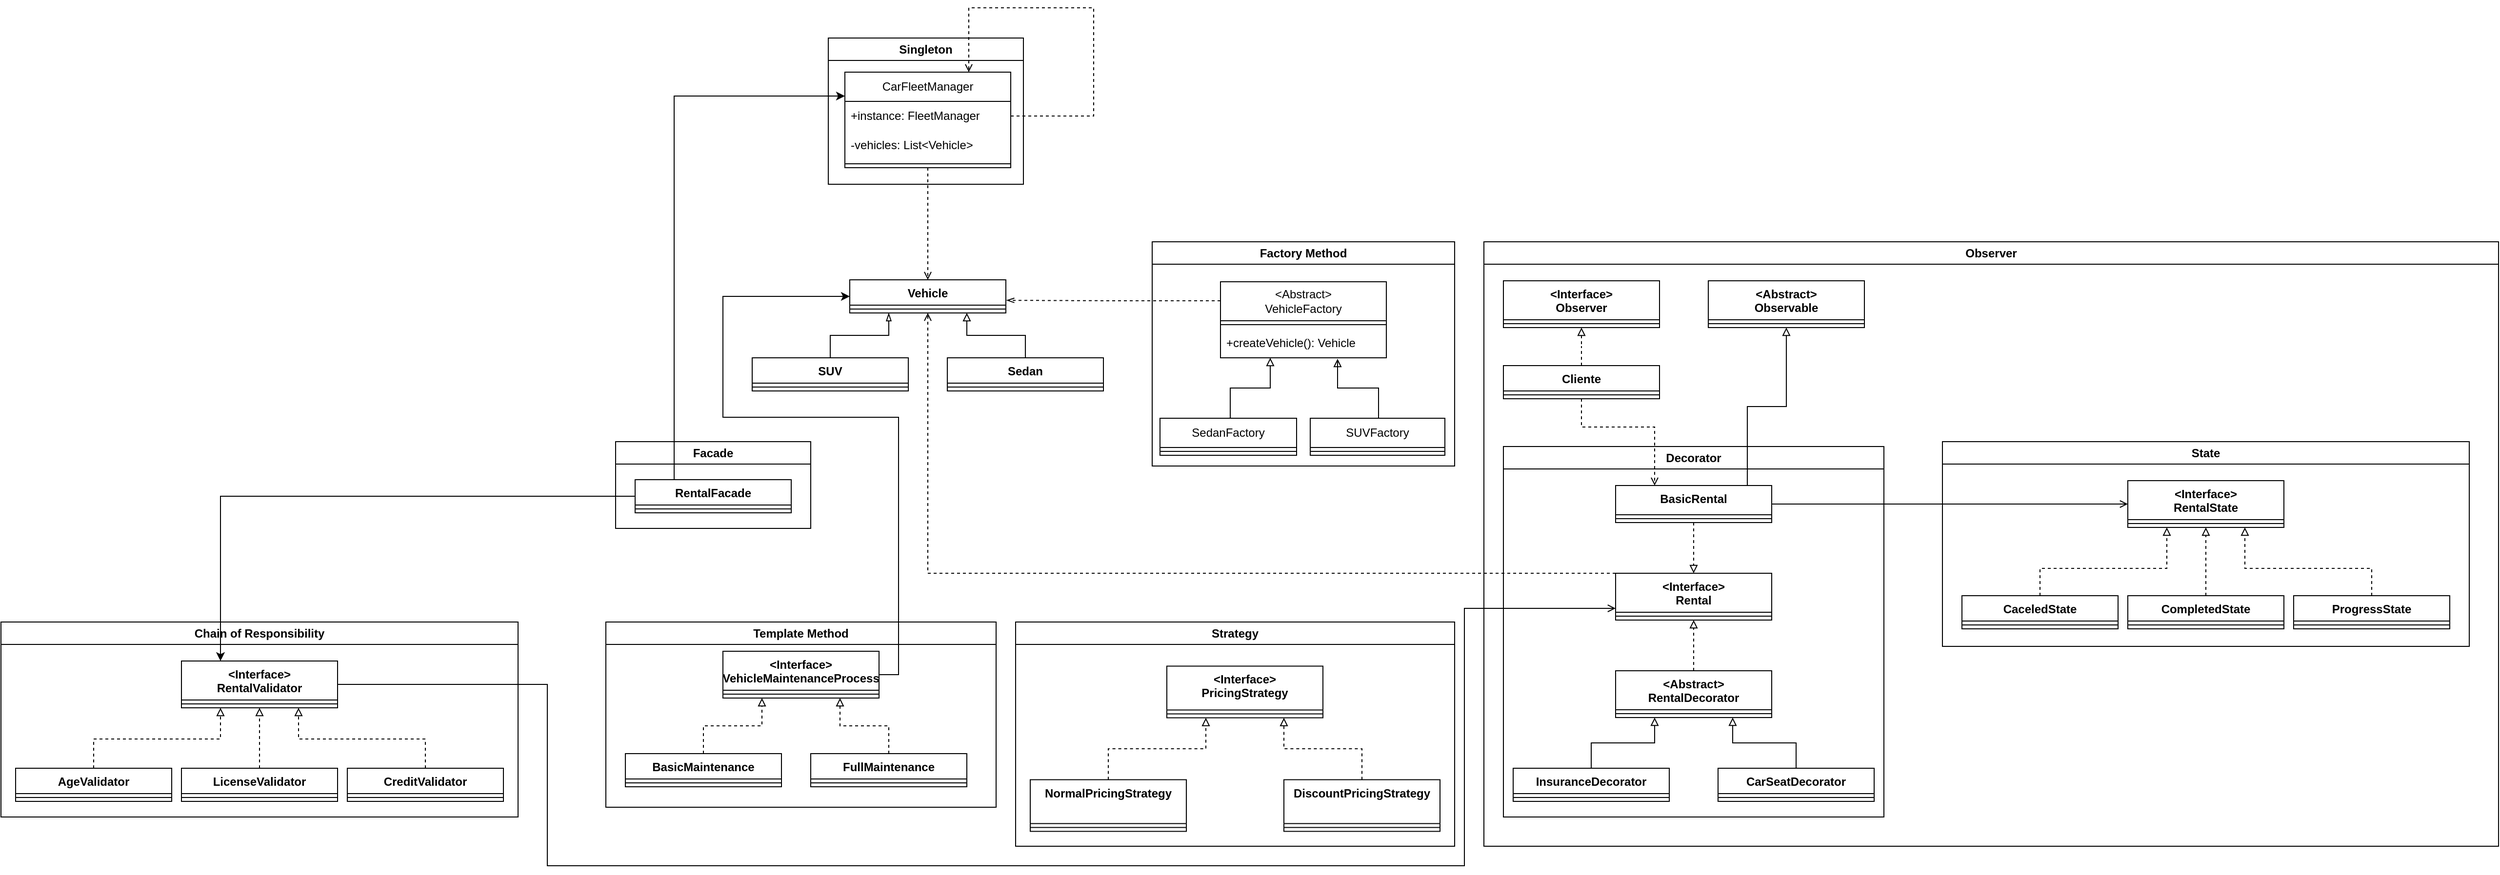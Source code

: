 <mxfile version="26.1.0">
  <diagram name="Página-1" id="9CJupPsGEtEtUyLJNLeB">
    <mxGraphModel dx="3947" dy="1283" grid="1" gridSize="10" guides="1" tooltips="1" connect="1" arrows="1" fold="1" page="0" pageScale="1" pageWidth="827" pageHeight="1169" math="0" shadow="0">
      <root>
        <mxCell id="0" />
        <mxCell id="1" parent="0" />
        <UserObject label="Factory Method" tags="FactoryMethod" id="SqPcHBU0zW-a-f7lvgV6-10">
          <mxCell style="swimlane;whiteSpace=wrap;html=1;" parent="1" vertex="1">
            <mxGeometry x="110" y="720" width="310" height="230" as="geometry" />
          </mxCell>
        </UserObject>
        <mxCell id="SqPcHBU0zW-a-f7lvgV6-34" style="edgeStyle=orthogonalEdgeStyle;rounded=0;orthogonalLoop=1;jettySize=auto;html=1;endArrow=block;endFill=0;" parent="SqPcHBU0zW-a-f7lvgV6-10" source="SqPcHBU0zW-a-f7lvgV6-7" edge="1">
          <mxGeometry relative="1" as="geometry">
            <mxPoint x="190" y="120" as="targetPoint" />
            <Array as="points">
              <mxPoint x="232" y="150" />
              <mxPoint x="190" y="150" />
              <mxPoint x="190" y="121" />
            </Array>
          </mxGeometry>
        </mxCell>
        <UserObject label="SUVFactory" tags="FactoryMethod" id="SqPcHBU0zW-a-f7lvgV6-7">
          <mxCell style="swimlane;fontStyle=0;childLayout=stackLayout;horizontal=1;startSize=30;horizontalStack=0;resizeParent=1;resizeParentMax=0;resizeLast=0;collapsible=1;marginBottom=0;whiteSpace=wrap;html=1;" parent="SqPcHBU0zW-a-f7lvgV6-10" vertex="1">
            <mxGeometry x="162" y="181" width="138" height="38" as="geometry" />
          </mxCell>
        </UserObject>
        <mxCell id="SqPcHBU0zW-a-f7lvgV6-33" value="" style="line;strokeWidth=1;fillColor=none;align=left;verticalAlign=middle;spacingTop=-1;spacingLeft=3;spacingRight=3;rotatable=0;labelPosition=right;points=[];portConstraint=eastwest;strokeColor=inherit;" parent="SqPcHBU0zW-a-f7lvgV6-7" vertex="1">
          <mxGeometry y="30" width="138" height="8" as="geometry" />
        </mxCell>
        <UserObject label="SedanFactory" tags="FactoryMethod" id="SqPcHBU0zW-a-f7lvgV6-6">
          <mxCell style="swimlane;fontStyle=0;childLayout=stackLayout;horizontal=1;startSize=30;horizontalStack=0;resizeParent=1;resizeParentMax=0;resizeLast=0;collapsible=1;marginBottom=0;whiteSpace=wrap;html=1;" parent="SqPcHBU0zW-a-f7lvgV6-10" vertex="1">
            <mxGeometry x="8" y="181" width="140" height="38" as="geometry" />
          </mxCell>
        </UserObject>
        <mxCell id="SqPcHBU0zW-a-f7lvgV6-32" value="" style="line;strokeWidth=1;fillColor=none;align=left;verticalAlign=middle;spacingTop=-1;spacingLeft=3;spacingRight=3;rotatable=0;labelPosition=right;points=[];portConstraint=eastwest;strokeColor=inherit;" parent="SqPcHBU0zW-a-f7lvgV6-6" vertex="1">
          <mxGeometry y="30" width="140" height="8" as="geometry" />
        </mxCell>
        <UserObject label="&amp;lt;Abstract&amp;gt;&lt;div&gt;VehicleFactory&lt;/div&gt;" tags="FactoryMethod" id="SqPcHBU0zW-a-f7lvgV6-5">
          <mxCell style="swimlane;fontStyle=0;childLayout=stackLayout;horizontal=1;startSize=40;horizontalStack=0;resizeParent=1;resizeParentMax=0;resizeLast=0;collapsible=1;marginBottom=0;whiteSpace=wrap;html=1;" parent="SqPcHBU0zW-a-f7lvgV6-10" vertex="1">
            <mxGeometry x="70" y="41" width="170" height="78" as="geometry" />
          </mxCell>
        </UserObject>
        <mxCell id="SqPcHBU0zW-a-f7lvgV6-30" value="" style="line;strokeWidth=1;fillColor=none;align=left;verticalAlign=middle;spacingTop=-1;spacingLeft=3;spacingRight=3;rotatable=0;labelPosition=right;points=[];portConstraint=eastwest;strokeColor=inherit;" parent="SqPcHBU0zW-a-f7lvgV6-5" vertex="1">
          <mxGeometry y="40" width="170" height="8" as="geometry" />
        </mxCell>
        <mxCell id="SqPcHBU0zW-a-f7lvgV6-31" value="+createVehicle(): Vehicle" style="text;strokeColor=none;fillColor=none;align=left;verticalAlign=middle;spacingLeft=4;spacingRight=4;overflow=hidden;points=[[0,0.5],[1,0.5]];portConstraint=eastwest;rotatable=0;whiteSpace=wrap;html=1;" parent="SqPcHBU0zW-a-f7lvgV6-5" vertex="1">
          <mxGeometry y="48" width="170" height="30" as="geometry" />
        </mxCell>
        <UserObject label="" tags="FactoryMethod" id="SqPcHBU0zW-a-f7lvgV6-8">
          <mxCell style="edgeStyle=orthogonalEdgeStyle;rounded=0;orthogonalLoop=1;jettySize=auto;html=1;strokeColor=default;align=center;verticalAlign=middle;fontFamily=Helvetica;fontSize=11;fontColor=default;labelBackgroundColor=default;endArrow=block;endFill=0;curved=0;" parent="SqPcHBU0zW-a-f7lvgV6-10" source="SqPcHBU0zW-a-f7lvgV6-6" edge="1">
            <mxGeometry relative="1" as="geometry">
              <mxPoint x="121" y="119" as="targetPoint" />
              <Array as="points">
                <mxPoint x="80" y="150" />
                <mxPoint x="121" y="150" />
                <mxPoint x="121" y="119" />
              </Array>
            </mxGeometry>
          </mxCell>
        </UserObject>
        <UserObject label="Singleton" tags="Singleton" id="SqPcHBU0zW-a-f7lvgV6-12">
          <mxCell style="swimlane;whiteSpace=wrap;html=1;" parent="1" vertex="1">
            <mxGeometry x="-222" y="511" width="200" height="150" as="geometry" />
          </mxCell>
        </UserObject>
        <UserObject label="CarFleetManager" tags="Singleton" id="SqPcHBU0zW-a-f7lvgV6-1">
          <mxCell style="swimlane;fontStyle=0;childLayout=stackLayout;horizontal=1;startSize=30;horizontalStack=0;resizeParent=1;resizeParentMax=0;resizeLast=0;collapsible=1;marginBottom=0;whiteSpace=wrap;html=1;" parent="SqPcHBU0zW-a-f7lvgV6-12" vertex="1">
            <mxGeometry x="17" y="35" width="170" height="98" as="geometry" />
          </mxCell>
        </UserObject>
        <mxCell id="SqPcHBU0zW-a-f7lvgV6-150" style="edgeStyle=orthogonalEdgeStyle;rounded=0;orthogonalLoop=1;jettySize=auto;html=1;entryX=0.75;entryY=0;entryDx=0;entryDy=0;dashed=1;endArrow=open;endFill=0;" parent="SqPcHBU0zW-a-f7lvgV6-1" source="SqPcHBU0zW-a-f7lvgV6-29" target="SqPcHBU0zW-a-f7lvgV6-1" edge="1">
          <mxGeometry relative="1" as="geometry">
            <Array as="points">
              <mxPoint x="255" y="45" />
              <mxPoint x="255" y="-66" />
              <mxPoint x="127" y="-66" />
              <mxPoint x="127" />
            </Array>
          </mxGeometry>
        </mxCell>
        <mxCell id="SqPcHBU0zW-a-f7lvgV6-29" value="+instance: FleetManager" style="text;strokeColor=none;fillColor=none;align=left;verticalAlign=middle;spacingLeft=4;spacingRight=4;overflow=hidden;points=[[0,0.5],[1,0.5]];portConstraint=eastwest;rotatable=0;whiteSpace=wrap;html=1;" parent="SqPcHBU0zW-a-f7lvgV6-1" vertex="1">
          <mxGeometry y="30" width="170" height="30" as="geometry" />
        </mxCell>
        <mxCell id="SqPcHBU0zW-a-f7lvgV6-15" value="-vehicles: List&amp;lt;Vehicle&amp;gt;" style="text;strokeColor=none;fillColor=none;align=left;verticalAlign=middle;spacingLeft=4;spacingRight=4;overflow=hidden;points=[[0,0.5],[1,0.5]];portConstraint=eastwest;rotatable=0;whiteSpace=wrap;html=1;" parent="SqPcHBU0zW-a-f7lvgV6-1" vertex="1">
          <mxGeometry y="60" width="170" height="30" as="geometry" />
        </mxCell>
        <mxCell id="SqPcHBU0zW-a-f7lvgV6-28" value="" style="line;strokeWidth=1;fillColor=none;align=left;verticalAlign=middle;spacingTop=-1;spacingLeft=3;spacingRight=3;rotatable=0;labelPosition=right;points=[];portConstraint=eastwest;strokeColor=inherit;" parent="SqPcHBU0zW-a-f7lvgV6-1" vertex="1">
          <mxGeometry y="90" width="170" height="8" as="geometry" />
        </mxCell>
        <UserObject label="Decorator" tags="Decorator Observer" id="SqPcHBU0zW-a-f7lvgV6-53">
          <mxCell style="swimlane;whiteSpace=wrap;html=1;" parent="1" vertex="1">
            <mxGeometry x="470" y="930" width="390" height="380" as="geometry" />
          </mxCell>
        </UserObject>
        <UserObject label="&lt;div&gt;&amp;lt;Interface&amp;gt;&lt;/div&gt;Rental" tags="Decorator Observer" id="SqPcHBU0zW-a-f7lvgV6-54">
          <mxCell style="swimlane;fontStyle=1;align=center;verticalAlign=top;childLayout=stackLayout;horizontal=1;startSize=40;horizontalStack=0;resizeParent=1;resizeParentMax=0;resizeLast=0;collapsible=1;marginBottom=0;whiteSpace=wrap;html=1;" parent="SqPcHBU0zW-a-f7lvgV6-53" vertex="1">
            <mxGeometry x="115" y="130" width="160" height="48" as="geometry" />
          </mxCell>
        </UserObject>
        <UserObject label="" tags="Decorator Observer" id="SqPcHBU0zW-a-f7lvgV6-56">
          <mxCell style="line;strokeWidth=1;fillColor=none;align=left;verticalAlign=middle;spacingTop=-1;spacingLeft=3;spacingRight=3;rotatable=0;labelPosition=right;points=[];portConstraint=eastwest;strokeColor=inherit;" parent="SqPcHBU0zW-a-f7lvgV6-54" vertex="1">
            <mxGeometry y="40" width="160" height="8" as="geometry" />
          </mxCell>
        </UserObject>
        <UserObject label="" tags="Decorator Observer" id="SqPcHBU0zW-a-f7lvgV6-61">
          <mxCell style="edgeStyle=orthogonalEdgeStyle;rounded=0;orthogonalLoop=1;jettySize=auto;html=1;entryX=0.5;entryY=0;entryDx=0;entryDy=0;endArrow=block;endFill=0;dashed=1;" parent="SqPcHBU0zW-a-f7lvgV6-53" source="SqPcHBU0zW-a-f7lvgV6-58" target="SqPcHBU0zW-a-f7lvgV6-54" edge="1">
            <mxGeometry relative="1" as="geometry" />
          </mxCell>
        </UserObject>
        <UserObject label="BasicRental" tags="Decorator Observer" id="SqPcHBU0zW-a-f7lvgV6-58">
          <mxCell style="swimlane;fontStyle=1;align=center;verticalAlign=top;childLayout=stackLayout;horizontal=1;startSize=30;horizontalStack=0;resizeParent=1;resizeParentMax=0;resizeLast=0;collapsible=1;marginBottom=0;whiteSpace=wrap;html=1;" parent="SqPcHBU0zW-a-f7lvgV6-53" vertex="1">
            <mxGeometry x="115" y="40" width="160" height="38" as="geometry" />
          </mxCell>
        </UserObject>
        <UserObject label="" tags="Decorator Observer" id="SqPcHBU0zW-a-f7lvgV6-59">
          <mxCell style="line;strokeWidth=1;fillColor=none;align=left;verticalAlign=middle;spacingTop=-1;spacingLeft=3;spacingRight=3;rotatable=0;labelPosition=right;points=[];portConstraint=eastwest;strokeColor=inherit;" parent="SqPcHBU0zW-a-f7lvgV6-58" vertex="1">
            <mxGeometry y="30" width="160" height="8" as="geometry" />
          </mxCell>
        </UserObject>
        <UserObject label="" tags="Decorator Observer" id="SqPcHBU0zW-a-f7lvgV6-64">
          <mxCell style="edgeStyle=orthogonalEdgeStyle;rounded=0;orthogonalLoop=1;jettySize=auto;html=1;entryX=0.5;entryY=1;entryDx=0;entryDy=0;dashed=1;strokeColor=default;align=center;verticalAlign=middle;fontFamily=Helvetica;fontSize=11;fontColor=default;labelBackgroundColor=default;endArrow=block;endFill=0;" parent="SqPcHBU0zW-a-f7lvgV6-53" source="SqPcHBU0zW-a-f7lvgV6-62" target="SqPcHBU0zW-a-f7lvgV6-54" edge="1">
            <mxGeometry relative="1" as="geometry">
              <Array as="points">
                <mxPoint x="195" y="210" />
                <mxPoint x="195" y="210" />
              </Array>
            </mxGeometry>
          </mxCell>
        </UserObject>
        <UserObject label="&lt;div&gt;&amp;lt;Abstract&amp;gt;&lt;/div&gt;RentalDecorator" tags="Decorator Observer" id="SqPcHBU0zW-a-f7lvgV6-62">
          <mxCell style="swimlane;fontStyle=1;align=center;verticalAlign=top;childLayout=stackLayout;horizontal=1;startSize=40;horizontalStack=0;resizeParent=1;resizeParentMax=0;resizeLast=0;collapsible=1;marginBottom=0;whiteSpace=wrap;html=1;" parent="SqPcHBU0zW-a-f7lvgV6-53" vertex="1">
            <mxGeometry x="115" y="230" width="160" height="48" as="geometry" />
          </mxCell>
        </UserObject>
        <UserObject label="" tags="Decorator Observer" id="SqPcHBU0zW-a-f7lvgV6-63">
          <mxCell style="line;strokeWidth=1;fillColor=none;align=left;verticalAlign=middle;spacingTop=-1;spacingLeft=3;spacingRight=3;rotatable=0;labelPosition=right;points=[];portConstraint=eastwest;strokeColor=inherit;" parent="SqPcHBU0zW-a-f7lvgV6-62" vertex="1">
            <mxGeometry y="40" width="160" height="8" as="geometry" />
          </mxCell>
        </UserObject>
        <UserObject label="" tags="Decorator Observer" id="SqPcHBU0zW-a-f7lvgV6-69">
          <mxCell style="edgeStyle=orthogonalEdgeStyle;rounded=0;orthogonalLoop=1;jettySize=auto;html=1;entryX=0.25;entryY=1;entryDx=0;entryDy=0;endArrow=block;endFill=0;" parent="SqPcHBU0zW-a-f7lvgV6-53" source="SqPcHBU0zW-a-f7lvgV6-65" target="SqPcHBU0zW-a-f7lvgV6-62" edge="1">
            <mxGeometry relative="1" as="geometry" />
          </mxCell>
        </UserObject>
        <UserObject label="InsuranceDecorator" tags="Decorator Observer" id="SqPcHBU0zW-a-f7lvgV6-65">
          <mxCell style="swimlane;fontStyle=1;align=center;verticalAlign=top;childLayout=stackLayout;horizontal=1;startSize=26;horizontalStack=0;resizeParent=1;resizeParentMax=0;resizeLast=0;collapsible=1;marginBottom=0;whiteSpace=wrap;html=1;" parent="SqPcHBU0zW-a-f7lvgV6-53" vertex="1">
            <mxGeometry x="10" y="330" width="160" height="34" as="geometry" />
          </mxCell>
        </UserObject>
        <UserObject label="" tags="Decorator Observer" id="SqPcHBU0zW-a-f7lvgV6-67">
          <mxCell style="line;strokeWidth=1;fillColor=none;align=left;verticalAlign=middle;spacingTop=-1;spacingLeft=3;spacingRight=3;rotatable=0;labelPosition=right;points=[];portConstraint=eastwest;strokeColor=inherit;" parent="SqPcHBU0zW-a-f7lvgV6-65" vertex="1">
            <mxGeometry y="26" width="160" height="8" as="geometry" />
          </mxCell>
        </UserObject>
        <UserObject label="" tags="Decorator Observer" id="SqPcHBU0zW-a-f7lvgV6-72">
          <mxCell style="edgeStyle=orthogonalEdgeStyle;rounded=0;orthogonalLoop=1;jettySize=auto;html=1;entryX=0.75;entryY=1;entryDx=0;entryDy=0;strokeColor=default;align=center;verticalAlign=middle;fontFamily=Helvetica;fontSize=11;fontColor=default;labelBackgroundColor=default;endArrow=block;endFill=0;" parent="SqPcHBU0zW-a-f7lvgV6-53" source="SqPcHBU0zW-a-f7lvgV6-70" target="SqPcHBU0zW-a-f7lvgV6-62" edge="1">
            <mxGeometry relative="1" as="geometry" />
          </mxCell>
        </UserObject>
        <UserObject label="CarSeatDecorator" tags="Decorator Observer" id="SqPcHBU0zW-a-f7lvgV6-70">
          <mxCell style="swimlane;fontStyle=1;align=center;verticalAlign=top;childLayout=stackLayout;horizontal=1;startSize=26;horizontalStack=0;resizeParent=1;resizeParentMax=0;resizeLast=0;collapsible=1;marginBottom=0;whiteSpace=wrap;html=1;" parent="SqPcHBU0zW-a-f7lvgV6-53" vertex="1">
            <mxGeometry x="220" y="330" width="160" height="34" as="geometry" />
          </mxCell>
        </UserObject>
        <UserObject label="" tags="Decorator Observer" id="SqPcHBU0zW-a-f7lvgV6-71">
          <mxCell style="line;strokeWidth=1;fillColor=none;align=left;verticalAlign=middle;spacingTop=-1;spacingLeft=3;spacingRight=3;rotatable=0;labelPosition=right;points=[];portConstraint=eastwest;strokeColor=inherit;" parent="SqPcHBU0zW-a-f7lvgV6-70" vertex="1">
            <mxGeometry y="26" width="160" height="8" as="geometry" />
          </mxCell>
        </UserObject>
        <UserObject label="State" tags="State Observer" id="SqPcHBU0zW-a-f7lvgV6-73">
          <mxCell style="swimlane;whiteSpace=wrap;html=1;" parent="1" vertex="1">
            <mxGeometry x="920" y="925" width="540" height="210" as="geometry" />
          </mxCell>
        </UserObject>
        <UserObject label="&amp;lt;Interface&amp;gt;&lt;div&gt;RentalState&lt;/div&gt;" tags="State Observer" id="SqPcHBU0zW-a-f7lvgV6-74">
          <mxCell style="swimlane;fontStyle=1;align=center;verticalAlign=top;childLayout=stackLayout;horizontal=1;startSize=40;horizontalStack=0;resizeParent=1;resizeParentMax=0;resizeLast=0;collapsible=1;marginBottom=0;whiteSpace=wrap;html=1;" parent="SqPcHBU0zW-a-f7lvgV6-73" vertex="1">
            <mxGeometry x="190" y="40" width="160" height="48" as="geometry" />
          </mxCell>
        </UserObject>
        <UserObject label="" tags="State Observer" id="SqPcHBU0zW-a-f7lvgV6-76">
          <mxCell style="line;strokeWidth=1;fillColor=none;align=left;verticalAlign=middle;spacingTop=-1;spacingLeft=3;spacingRight=3;rotatable=0;labelPosition=right;points=[];portConstraint=eastwest;strokeColor=inherit;" parent="SqPcHBU0zW-a-f7lvgV6-74" vertex="1">
            <mxGeometry y="40" width="160" height="8" as="geometry" />
          </mxCell>
        </UserObject>
        <UserObject label="" tags="State Observer" id="SqPcHBU0zW-a-f7lvgV6-84">
          <mxCell style="edgeStyle=orthogonalEdgeStyle;rounded=0;orthogonalLoop=1;jettySize=auto;html=1;entryX=0.25;entryY=1;entryDx=0;entryDy=0;dashed=1;strokeColor=default;align=center;verticalAlign=middle;fontFamily=Helvetica;fontSize=11;fontColor=default;labelBackgroundColor=default;endArrow=block;endFill=0;" parent="SqPcHBU0zW-a-f7lvgV6-73" source="SqPcHBU0zW-a-f7lvgV6-78" target="SqPcHBU0zW-a-f7lvgV6-74" edge="1">
            <mxGeometry relative="1" as="geometry">
              <Array as="points">
                <mxPoint x="100" y="130" />
                <mxPoint x="230" y="130" />
              </Array>
            </mxGeometry>
          </mxCell>
        </UserObject>
        <UserObject label="CaceledState" tags="State Observer" id="SqPcHBU0zW-a-f7lvgV6-78">
          <mxCell style="swimlane;fontStyle=1;align=center;verticalAlign=top;childLayout=stackLayout;horizontal=1;startSize=26;horizontalStack=0;resizeParent=1;resizeParentMax=0;resizeLast=0;collapsible=1;marginBottom=0;whiteSpace=wrap;html=1;" parent="SqPcHBU0zW-a-f7lvgV6-73" vertex="1">
            <mxGeometry x="20" y="158" width="160" height="34" as="geometry" />
          </mxCell>
        </UserObject>
        <UserObject label="" tags="State Observer" id="SqPcHBU0zW-a-f7lvgV6-79">
          <mxCell style="line;strokeWidth=1;fillColor=none;align=left;verticalAlign=middle;spacingTop=-1;spacingLeft=3;spacingRight=3;rotatable=0;labelPosition=right;points=[];portConstraint=eastwest;strokeColor=inherit;" parent="SqPcHBU0zW-a-f7lvgV6-78" vertex="1">
            <mxGeometry y="26" width="160" height="8" as="geometry" />
          </mxCell>
        </UserObject>
        <UserObject label="" tags="State Observer" id="SqPcHBU0zW-a-f7lvgV6-85">
          <mxCell style="edgeStyle=orthogonalEdgeStyle;rounded=0;orthogonalLoop=1;jettySize=auto;html=1;entryX=0.5;entryY=1;entryDx=0;entryDy=0;dashed=1;strokeColor=default;align=center;verticalAlign=middle;fontFamily=Helvetica;fontSize=11;fontColor=default;labelBackgroundColor=default;endArrow=block;endFill=0;" parent="SqPcHBU0zW-a-f7lvgV6-73" source="SqPcHBU0zW-a-f7lvgV6-80" target="SqPcHBU0zW-a-f7lvgV6-74" edge="1">
            <mxGeometry relative="1" as="geometry" />
          </mxCell>
        </UserObject>
        <UserObject label="CompletedState" tags="State Observer" id="SqPcHBU0zW-a-f7lvgV6-80">
          <mxCell style="swimlane;fontStyle=1;align=center;verticalAlign=top;childLayout=stackLayout;horizontal=1;startSize=26;horizontalStack=0;resizeParent=1;resizeParentMax=0;resizeLast=0;collapsible=1;marginBottom=0;whiteSpace=wrap;html=1;" parent="SqPcHBU0zW-a-f7lvgV6-73" vertex="1">
            <mxGeometry x="190" y="158" width="160" height="34" as="geometry" />
          </mxCell>
        </UserObject>
        <UserObject label="" tags="State Observer" id="SqPcHBU0zW-a-f7lvgV6-81">
          <mxCell style="line;strokeWidth=1;fillColor=none;align=left;verticalAlign=middle;spacingTop=-1;spacingLeft=3;spacingRight=3;rotatable=0;labelPosition=right;points=[];portConstraint=eastwest;strokeColor=inherit;" parent="SqPcHBU0zW-a-f7lvgV6-80" vertex="1">
            <mxGeometry y="26" width="160" height="8" as="geometry" />
          </mxCell>
        </UserObject>
        <UserObject label="" tags="State Observer" id="SqPcHBU0zW-a-f7lvgV6-86">
          <mxCell style="edgeStyle=orthogonalEdgeStyle;rounded=0;orthogonalLoop=1;jettySize=auto;html=1;entryX=0.75;entryY=1;entryDx=0;entryDy=0;dashed=1;strokeColor=default;align=center;verticalAlign=middle;fontFamily=Helvetica;fontSize=11;fontColor=default;labelBackgroundColor=default;endArrow=block;endFill=0;" parent="SqPcHBU0zW-a-f7lvgV6-73" source="SqPcHBU0zW-a-f7lvgV6-82" target="SqPcHBU0zW-a-f7lvgV6-74" edge="1">
            <mxGeometry relative="1" as="geometry">
              <mxPoint x="310" y="80" as="targetPoint" />
              <Array as="points">
                <mxPoint x="440" y="130" />
                <mxPoint x="310" y="130" />
              </Array>
            </mxGeometry>
          </mxCell>
        </UserObject>
        <UserObject label="ProgressState" tags="State Observer" id="SqPcHBU0zW-a-f7lvgV6-82">
          <mxCell style="swimlane;fontStyle=1;align=center;verticalAlign=top;childLayout=stackLayout;horizontal=1;startSize=26;horizontalStack=0;resizeParent=1;resizeParentMax=0;resizeLast=0;collapsible=1;marginBottom=0;whiteSpace=wrap;html=1;" parent="SqPcHBU0zW-a-f7lvgV6-73" vertex="1">
            <mxGeometry x="360" y="158" width="160" height="34" as="geometry" />
          </mxCell>
        </UserObject>
        <UserObject label="" tags="State Observer" id="SqPcHBU0zW-a-f7lvgV6-83">
          <mxCell style="line;strokeWidth=1;fillColor=none;align=left;verticalAlign=middle;spacingTop=-1;spacingLeft=3;spacingRight=3;rotatable=0;labelPosition=right;points=[];portConstraint=eastwest;strokeColor=inherit;" parent="SqPcHBU0zW-a-f7lvgV6-82" vertex="1">
            <mxGeometry y="26" width="160" height="8" as="geometry" />
          </mxCell>
        </UserObject>
        <UserObject label="Observer" tags="Observer" id="SqPcHBU0zW-a-f7lvgV6-87">
          <mxCell style="swimlane;whiteSpace=wrap;html=1;" parent="1" vertex="1">
            <mxGeometry x="450" y="720" width="1040" height="620" as="geometry" />
          </mxCell>
        </UserObject>
        <UserObject label="&amp;lt;Interface&amp;gt;&lt;div&gt;Observer&lt;/div&gt;" tags="Observer" id="SqPcHBU0zW-a-f7lvgV6-89">
          <mxCell style="swimlane;fontStyle=1;align=center;verticalAlign=top;childLayout=stackLayout;horizontal=1;startSize=40;horizontalStack=0;resizeParent=1;resizeParentMax=0;resizeLast=0;collapsible=1;marginBottom=0;whiteSpace=wrap;html=1;" parent="SqPcHBU0zW-a-f7lvgV6-87" vertex="1">
            <mxGeometry x="20" y="40" width="160" height="48" as="geometry" />
          </mxCell>
        </UserObject>
        <UserObject label="" tags="Observer" id="SqPcHBU0zW-a-f7lvgV6-91">
          <mxCell style="line;strokeWidth=1;fillColor=none;align=left;verticalAlign=middle;spacingTop=-1;spacingLeft=3;spacingRight=3;rotatable=0;labelPosition=right;points=[];portConstraint=eastwest;strokeColor=inherit;" parent="SqPcHBU0zW-a-f7lvgV6-89" vertex="1">
            <mxGeometry y="40" width="160" height="8" as="geometry" />
          </mxCell>
        </UserObject>
        <UserObject label="" tags="Observer" id="SqPcHBU0zW-a-f7lvgV6-95">
          <mxCell style="edgeStyle=orthogonalEdgeStyle;rounded=0;orthogonalLoop=1;jettySize=auto;html=1;entryX=0.5;entryY=1;entryDx=0;entryDy=0;endArrow=block;endFill=0;dashed=1;" parent="SqPcHBU0zW-a-f7lvgV6-87" source="SqPcHBU0zW-a-f7lvgV6-93" target="SqPcHBU0zW-a-f7lvgV6-89" edge="1">
            <mxGeometry relative="1" as="geometry" />
          </mxCell>
        </UserObject>
        <UserObject label="Cliente" tags="Observer" id="SqPcHBU0zW-a-f7lvgV6-93">
          <mxCell style="swimlane;fontStyle=1;align=center;verticalAlign=top;childLayout=stackLayout;horizontal=1;startSize=26;horizontalStack=0;resizeParent=1;resizeParentMax=0;resizeLast=0;collapsible=1;marginBottom=0;whiteSpace=wrap;html=1;" parent="SqPcHBU0zW-a-f7lvgV6-87" vertex="1">
            <mxGeometry x="20" y="127" width="160" height="34" as="geometry" />
          </mxCell>
        </UserObject>
        <UserObject label="" tags="Observer" id="SqPcHBU0zW-a-f7lvgV6-94">
          <mxCell style="line;strokeWidth=1;fillColor=none;align=left;verticalAlign=middle;spacingTop=-1;spacingLeft=3;spacingRight=3;rotatable=0;labelPosition=right;points=[];portConstraint=eastwest;strokeColor=inherit;" parent="SqPcHBU0zW-a-f7lvgV6-93" vertex="1">
            <mxGeometry y="26" width="160" height="8" as="geometry" />
          </mxCell>
        </UserObject>
        <UserObject label="&amp;lt;Abstract&amp;gt;&lt;div&gt;Observable&lt;/div&gt;" tags="Observer" id="SqPcHBU0zW-a-f7lvgV6-96">
          <mxCell style="swimlane;fontStyle=1;align=center;verticalAlign=top;childLayout=stackLayout;horizontal=1;startSize=40;horizontalStack=0;resizeParent=1;resizeParentMax=0;resizeLast=0;collapsible=1;marginBottom=0;whiteSpace=wrap;html=1;" parent="SqPcHBU0zW-a-f7lvgV6-87" vertex="1">
            <mxGeometry x="230" y="40" width="160" height="48" as="geometry" />
          </mxCell>
        </UserObject>
        <UserObject label="" tags="Observer" id="SqPcHBU0zW-a-f7lvgV6-97">
          <mxCell style="line;strokeWidth=1;fillColor=none;align=left;verticalAlign=middle;spacingTop=-1;spacingLeft=3;spacingRight=3;rotatable=0;labelPosition=right;points=[];portConstraint=eastwest;strokeColor=inherit;" parent="SqPcHBU0zW-a-f7lvgV6-96" vertex="1">
            <mxGeometry y="40" width="160" height="8" as="geometry" />
          </mxCell>
        </UserObject>
        <UserObject label="" tags="Observer" id="SqPcHBU0zW-a-f7lvgV6-98">
          <mxCell style="edgeStyle=orthogonalEdgeStyle;rounded=0;orthogonalLoop=1;jettySize=auto;html=1;entryX=0.5;entryY=1;entryDx=0;entryDy=0;endArrow=block;endFill=0;" parent="1" source="SqPcHBU0zW-a-f7lvgV6-58" target="SqPcHBU0zW-a-f7lvgV6-96" edge="1">
            <mxGeometry relative="1" as="geometry">
              <Array as="points">
                <mxPoint x="720" y="889" />
                <mxPoint x="760" y="889" />
              </Array>
            </mxGeometry>
          </mxCell>
        </UserObject>
        <UserObject label="" tags="Observer" id="SqPcHBU0zW-a-f7lvgV6-99">
          <mxCell style="edgeStyle=orthogonalEdgeStyle;rounded=0;orthogonalLoop=1;jettySize=auto;html=1;entryX=0.25;entryY=0;entryDx=0;entryDy=0;dashed=1;endArrow=open;endFill=0;" parent="1" source="SqPcHBU0zW-a-f7lvgV6-93" target="SqPcHBU0zW-a-f7lvgV6-58" edge="1">
            <mxGeometry relative="1" as="geometry">
              <Array as="points">
                <mxPoint x="550" y="910" />
                <mxPoint x="625" y="910" />
              </Array>
            </mxGeometry>
          </mxCell>
        </UserObject>
        <UserObject label="" tags="Observer" id="SqPcHBU0zW-a-f7lvgV6-100">
          <mxCell style="edgeStyle=orthogonalEdgeStyle;rounded=0;orthogonalLoop=1;jettySize=auto;html=1;entryX=0;entryY=0.5;entryDx=0;entryDy=0;endArrow=open;endFill=0;" parent="1" source="SqPcHBU0zW-a-f7lvgV6-58" target="SqPcHBU0zW-a-f7lvgV6-74" edge="1">
            <mxGeometry relative="1" as="geometry" />
          </mxCell>
        </UserObject>
        <mxCell id="SqPcHBU0zW-a-f7lvgV6-101" value="Vehicle" style="swimlane;fontStyle=1;align=center;verticalAlign=top;childLayout=stackLayout;horizontal=1;startSize=26;horizontalStack=0;resizeParent=1;resizeParentMax=0;resizeLast=0;collapsible=1;marginBottom=0;whiteSpace=wrap;html=1;" parent="1" vertex="1">
          <mxGeometry x="-200" y="759" width="160" height="34" as="geometry" />
        </mxCell>
        <mxCell id="SqPcHBU0zW-a-f7lvgV6-103" value="" style="line;strokeWidth=1;fillColor=none;align=left;verticalAlign=middle;spacingTop=-1;spacingLeft=3;spacingRight=3;rotatable=0;labelPosition=right;points=[];portConstraint=eastwest;strokeColor=inherit;" parent="SqPcHBU0zW-a-f7lvgV6-101" vertex="1">
          <mxGeometry y="26" width="160" height="8" as="geometry" />
        </mxCell>
        <mxCell id="SqPcHBU0zW-a-f7lvgV6-110" style="edgeStyle=orthogonalEdgeStyle;rounded=0;orthogonalLoop=1;jettySize=auto;html=1;entryX=0.25;entryY=1;entryDx=0;entryDy=0;endArrow=blockThin;endFill=0;" parent="1" source="SqPcHBU0zW-a-f7lvgV6-105" target="SqPcHBU0zW-a-f7lvgV6-101" edge="1">
          <mxGeometry relative="1" as="geometry" />
        </mxCell>
        <mxCell id="SqPcHBU0zW-a-f7lvgV6-105" value="SUV" style="swimlane;fontStyle=1;align=center;verticalAlign=top;childLayout=stackLayout;horizontal=1;startSize=26;horizontalStack=0;resizeParent=1;resizeParentMax=0;resizeLast=0;collapsible=1;marginBottom=0;whiteSpace=wrap;html=1;" parent="1" vertex="1">
          <mxGeometry x="-300" y="839" width="160" height="34" as="geometry" />
        </mxCell>
        <mxCell id="SqPcHBU0zW-a-f7lvgV6-106" value="" style="line;strokeWidth=1;fillColor=none;align=left;verticalAlign=middle;spacingTop=-1;spacingLeft=3;spacingRight=3;rotatable=0;labelPosition=right;points=[];portConstraint=eastwest;strokeColor=inherit;" parent="SqPcHBU0zW-a-f7lvgV6-105" vertex="1">
          <mxGeometry y="26" width="160" height="8" as="geometry" />
        </mxCell>
        <mxCell id="SqPcHBU0zW-a-f7lvgV6-109" style="edgeStyle=orthogonalEdgeStyle;rounded=0;orthogonalLoop=1;jettySize=auto;html=1;entryX=0.75;entryY=1;entryDx=0;entryDy=0;endArrow=block;endFill=0;" parent="1" source="SqPcHBU0zW-a-f7lvgV6-107" target="SqPcHBU0zW-a-f7lvgV6-101" edge="1">
          <mxGeometry relative="1" as="geometry" />
        </mxCell>
        <mxCell id="SqPcHBU0zW-a-f7lvgV6-107" value="Sedan" style="swimlane;fontStyle=1;align=center;verticalAlign=top;childLayout=stackLayout;horizontal=1;startSize=26;horizontalStack=0;resizeParent=1;resizeParentMax=0;resizeLast=0;collapsible=1;marginBottom=0;whiteSpace=wrap;html=1;" parent="1" vertex="1">
          <mxGeometry x="-100" y="839" width="160" height="34" as="geometry" />
        </mxCell>
        <mxCell id="SqPcHBU0zW-a-f7lvgV6-108" value="" style="line;strokeWidth=1;fillColor=none;align=left;verticalAlign=middle;spacingTop=-1;spacingLeft=3;spacingRight=3;rotatable=0;labelPosition=right;points=[];portConstraint=eastwest;strokeColor=inherit;" parent="SqPcHBU0zW-a-f7lvgV6-107" vertex="1">
          <mxGeometry y="26" width="160" height="8" as="geometry" />
        </mxCell>
        <mxCell id="SqPcHBU0zW-a-f7lvgV6-120" style="edgeStyle=orthogonalEdgeStyle;rounded=0;orthogonalLoop=1;jettySize=auto;html=1;exitX=0;exitY=0.25;exitDx=0;exitDy=0;entryX=1.004;entryY=0.619;entryDx=0;entryDy=0;entryPerimeter=0;endArrow=openThin;endFill=0;dashed=1;" parent="1" source="SqPcHBU0zW-a-f7lvgV6-5" target="SqPcHBU0zW-a-f7lvgV6-101" edge="1">
          <mxGeometry relative="1" as="geometry">
            <mxPoint x="-117" y="780.5" as="targetPoint" />
          </mxGeometry>
        </mxCell>
        <mxCell id="SqPcHBU0zW-a-f7lvgV6-121" style="edgeStyle=orthogonalEdgeStyle;rounded=0;orthogonalLoop=1;jettySize=auto;html=1;entryX=0.5;entryY=1;entryDx=0;entryDy=0;endArrow=open;endFill=0;dashed=1;exitX=0;exitY=0.5;exitDx=0;exitDy=0;" parent="1" source="SqPcHBU0zW-a-f7lvgV6-54" target="SqPcHBU0zW-a-f7lvgV6-101" edge="1">
          <mxGeometry relative="1" as="geometry">
            <mxPoint x="580" y="1080" as="sourcePoint" />
            <Array as="points">
              <mxPoint x="585" y="1060" />
              <mxPoint x="-120" y="1060" />
            </Array>
          </mxGeometry>
        </mxCell>
        <mxCell id="SqPcHBU0zW-a-f7lvgV6-123" style="edgeStyle=orthogonalEdgeStyle;rounded=0;orthogonalLoop=1;jettySize=auto;html=1;entryX=0.5;entryY=0;entryDx=0;entryDy=0;endArrow=open;endFill=0;dashed=1;" parent="1" source="SqPcHBU0zW-a-f7lvgV6-1" target="SqPcHBU0zW-a-f7lvgV6-101" edge="1">
          <mxGeometry relative="1" as="geometry" />
        </mxCell>
        <UserObject label="Strategy" tags="Strategy" id="SqPcHBU0zW-a-f7lvgV6-124">
          <mxCell style="swimlane;whiteSpace=wrap;html=1;" parent="1" vertex="1">
            <mxGeometry x="-30" y="1110" width="450" height="230" as="geometry" />
          </mxCell>
        </UserObject>
        <UserObject label="&amp;lt;Interface&amp;gt;&lt;br&gt;PricingStrategy" tags="Strategy" id="SqPcHBU0zW-a-f7lvgV6-126">
          <mxCell style="swimlane;fontStyle=1;align=center;verticalAlign=top;childLayout=stackLayout;horizontal=1;startSize=45;horizontalStack=0;resizeParent=1;resizeParentMax=0;resizeLast=0;collapsible=1;marginBottom=0;whiteSpace=wrap;html=1;" parent="SqPcHBU0zW-a-f7lvgV6-124" vertex="1">
            <mxGeometry x="155" y="45.25" width="160" height="53" as="geometry" />
          </mxCell>
        </UserObject>
        <UserObject label="" tags="Strategy" id="SqPcHBU0zW-a-f7lvgV6-128">
          <mxCell style="line;strokeWidth=1;fillColor=none;align=left;verticalAlign=middle;spacingTop=-1;spacingLeft=3;spacingRight=3;rotatable=0;labelPosition=right;points=[];portConstraint=eastwest;strokeColor=inherit;" parent="SqPcHBU0zW-a-f7lvgV6-126" vertex="1">
            <mxGeometry y="45" width="160" height="8" as="geometry" />
          </mxCell>
        </UserObject>
        <UserObject label="" tags="Strategy" id="SqPcHBU0zW-a-f7lvgV6-138">
          <mxCell style="edgeStyle=orthogonalEdgeStyle;rounded=0;orthogonalLoop=1;jettySize=auto;html=1;entryX=0.25;entryY=1;entryDx=0;entryDy=0;dashed=1;strokeColor=default;align=center;verticalAlign=middle;fontFamily=Helvetica;fontSize=11;fontColor=default;labelBackgroundColor=default;endArrow=block;endFill=0;" parent="SqPcHBU0zW-a-f7lvgV6-124" source="SqPcHBU0zW-a-f7lvgV6-133" target="SqPcHBU0zW-a-f7lvgV6-126" edge="1">
            <mxGeometry relative="1" as="geometry" />
          </mxCell>
        </UserObject>
        <UserObject label="NormalPricingStrategy" tags="Strategy" id="SqPcHBU0zW-a-f7lvgV6-133">
          <mxCell style="swimlane;fontStyle=1;align=center;verticalAlign=top;childLayout=stackLayout;horizontal=1;startSize=45;horizontalStack=0;resizeParent=1;resizeParentMax=0;resizeLast=0;collapsible=1;marginBottom=0;whiteSpace=wrap;html=1;" parent="SqPcHBU0zW-a-f7lvgV6-124" vertex="1">
            <mxGeometry x="15" y="161.75" width="160" height="53" as="geometry" />
          </mxCell>
        </UserObject>
        <UserObject label="" tags="Strategy" id="SqPcHBU0zW-a-f7lvgV6-134">
          <mxCell style="line;strokeWidth=1;fillColor=none;align=left;verticalAlign=middle;spacingTop=-1;spacingLeft=3;spacingRight=3;rotatable=0;labelPosition=right;points=[];portConstraint=eastwest;strokeColor=inherit;" parent="SqPcHBU0zW-a-f7lvgV6-133" vertex="1">
            <mxGeometry y="45" width="160" height="8" as="geometry" />
          </mxCell>
        </UserObject>
        <UserObject label="" tags="Strategy" id="SqPcHBU0zW-a-f7lvgV6-137">
          <mxCell style="edgeStyle=orthogonalEdgeStyle;rounded=0;orthogonalLoop=1;jettySize=auto;html=1;entryX=0.75;entryY=1;entryDx=0;entryDy=0;dashed=1;strokeColor=default;align=center;verticalAlign=middle;fontFamily=Helvetica;fontSize=11;fontColor=default;labelBackgroundColor=default;endArrow=block;endFill=0;" parent="SqPcHBU0zW-a-f7lvgV6-124" source="SqPcHBU0zW-a-f7lvgV6-135" target="SqPcHBU0zW-a-f7lvgV6-126" edge="1">
            <mxGeometry relative="1" as="geometry" />
          </mxCell>
        </UserObject>
        <UserObject label="DiscountPricingStrategy" tags="Strategy" id="SqPcHBU0zW-a-f7lvgV6-135">
          <mxCell style="swimlane;fontStyle=1;align=center;verticalAlign=top;childLayout=stackLayout;horizontal=1;startSize=45;horizontalStack=0;resizeParent=1;resizeParentMax=0;resizeLast=0;collapsible=1;marginBottom=0;whiteSpace=wrap;html=1;" parent="SqPcHBU0zW-a-f7lvgV6-124" vertex="1">
            <mxGeometry x="275" y="161.75" width="160" height="53" as="geometry" />
          </mxCell>
        </UserObject>
        <UserObject label="" tags="Strategy" id="SqPcHBU0zW-a-f7lvgV6-136">
          <mxCell style="line;strokeWidth=1;fillColor=none;align=left;verticalAlign=middle;spacingTop=-1;spacingLeft=3;spacingRight=3;rotatable=0;labelPosition=right;points=[];portConstraint=eastwest;strokeColor=inherit;" parent="SqPcHBU0zW-a-f7lvgV6-135" vertex="1">
            <mxGeometry y="45" width="160" height="8" as="geometry" />
          </mxCell>
        </UserObject>
        <UserObject label="Template Method" tags="TemplateMethod" id="SqPcHBU0zW-a-f7lvgV6-142">
          <mxCell style="swimlane;whiteSpace=wrap;html=1;" parent="1" vertex="1">
            <mxGeometry x="-450" y="1110" width="400" height="190" as="geometry" />
          </mxCell>
        </UserObject>
        <UserObject label="&amp;lt;Interface&amp;gt;&lt;div&gt;&lt;span class=&quot;hljs-title class_&quot;&gt;VehicleMaintenanceProcess&lt;/span&gt;&lt;/div&gt;" tags="TemplateMethod" id="SqPcHBU0zW-a-f7lvgV6-143">
          <mxCell style="swimlane;fontStyle=1;align=center;verticalAlign=top;childLayout=stackLayout;horizontal=1;startSize=40;horizontalStack=0;resizeParent=1;resizeParentMax=0;resizeLast=0;collapsible=1;marginBottom=0;whiteSpace=wrap;html=1;" parent="SqPcHBU0zW-a-f7lvgV6-142" vertex="1">
            <mxGeometry x="120" y="30" width="160" height="48" as="geometry" />
          </mxCell>
        </UserObject>
        <UserObject label="" tags="TemplateMethod" id="SqPcHBU0zW-a-f7lvgV6-145">
          <mxCell style="line;strokeWidth=1;fillColor=none;align=left;verticalAlign=middle;spacingTop=-1;spacingLeft=3;spacingRight=3;rotatable=0;labelPosition=right;points=[];portConstraint=eastwest;strokeColor=inherit;" parent="SqPcHBU0zW-a-f7lvgV6-143" vertex="1">
            <mxGeometry y="40" width="160" height="8" as="geometry" />
          </mxCell>
        </UserObject>
        <UserObject label="" tags="TemplateMethod" id="SqPcHBU0zW-a-f7lvgV6-149">
          <mxCell style="edgeStyle=orthogonalEdgeStyle;rounded=0;orthogonalLoop=1;jettySize=auto;html=1;entryX=0.25;entryY=1;entryDx=0;entryDy=0;endArrow=block;endFill=0;dashed=1;" parent="SqPcHBU0zW-a-f7lvgV6-142" source="SqPcHBU0zW-a-f7lvgV6-147" target="SqPcHBU0zW-a-f7lvgV6-143" edge="1">
            <mxGeometry relative="1" as="geometry" />
          </mxCell>
        </UserObject>
        <UserObject label="BasicMaintenance" tags="TemplateMethod" id="SqPcHBU0zW-a-f7lvgV6-147">
          <mxCell style="swimlane;fontStyle=1;align=center;verticalAlign=top;childLayout=stackLayout;horizontal=1;startSize=26;horizontalStack=0;resizeParent=1;resizeParentMax=0;resizeLast=0;collapsible=1;marginBottom=0;whiteSpace=wrap;html=1;" parent="SqPcHBU0zW-a-f7lvgV6-142" vertex="1">
            <mxGeometry x="20" y="135" width="160" height="34" as="geometry" />
          </mxCell>
        </UserObject>
        <UserObject label="" tags="TemplateMethod" id="SqPcHBU0zW-a-f7lvgV6-148">
          <mxCell style="line;strokeWidth=1;fillColor=none;align=left;verticalAlign=middle;spacingTop=-1;spacingLeft=3;spacingRight=3;rotatable=0;labelPosition=right;points=[];portConstraint=eastwest;strokeColor=inherit;" parent="SqPcHBU0zW-a-f7lvgV6-147" vertex="1">
            <mxGeometry y="26" width="160" height="8" as="geometry" />
          </mxCell>
        </UserObject>
        <mxCell id="QnWudX8tbQFs5pg-ZhbL-4" style="edgeStyle=orthogonalEdgeStyle;rounded=0;orthogonalLoop=1;jettySize=auto;html=1;entryX=0.75;entryY=1;entryDx=0;entryDy=0;dashed=1;strokeColor=default;align=center;verticalAlign=middle;fontFamily=Helvetica;fontSize=11;fontColor=default;labelBackgroundColor=default;endArrow=block;endFill=0;" edge="1" parent="SqPcHBU0zW-a-f7lvgV6-142" source="QnWudX8tbQFs5pg-ZhbL-2" target="SqPcHBU0zW-a-f7lvgV6-143">
          <mxGeometry relative="1" as="geometry" />
        </mxCell>
        <UserObject label="FullMaintenance" tags="TemplateMethod" id="QnWudX8tbQFs5pg-ZhbL-2">
          <mxCell style="swimlane;fontStyle=1;align=center;verticalAlign=top;childLayout=stackLayout;horizontal=1;startSize=26;horizontalStack=0;resizeParent=1;resizeParentMax=0;resizeLast=0;collapsible=1;marginBottom=0;whiteSpace=wrap;html=1;" vertex="1" parent="SqPcHBU0zW-a-f7lvgV6-142">
            <mxGeometry x="210" y="135" width="160" height="34" as="geometry" />
          </mxCell>
        </UserObject>
        <UserObject label="" tags="TemplateMethod" id="QnWudX8tbQFs5pg-ZhbL-3">
          <mxCell style="line;strokeWidth=1;fillColor=none;align=left;verticalAlign=middle;spacingTop=-1;spacingLeft=3;spacingRight=3;rotatable=0;labelPosition=right;points=[];portConstraint=eastwest;strokeColor=inherit;" vertex="1" parent="QnWudX8tbQFs5pg-ZhbL-2">
            <mxGeometry y="26" width="160" height="8" as="geometry" />
          </mxCell>
        </UserObject>
        <UserObject label="Chain of Responsibility" tags="ChainOfResponsibility" id="SqPcHBU0zW-a-f7lvgV6-151">
          <mxCell style="swimlane;whiteSpace=wrap;html=1;" parent="1" vertex="1">
            <mxGeometry x="-1070" y="1110" width="530" height="200" as="geometry" />
          </mxCell>
        </UserObject>
        <UserObject label="&amp;lt;Interface&amp;gt;&lt;div&gt;RentalValidator&lt;/div&gt;" tags="ChainOfResponsibility" id="SqPcHBU0zW-a-f7lvgV6-153">
          <mxCell style="swimlane;fontStyle=1;align=center;verticalAlign=top;childLayout=stackLayout;horizontal=1;startSize=40;horizontalStack=0;resizeParent=1;resizeParentMax=0;resizeLast=0;collapsible=1;marginBottom=0;whiteSpace=wrap;html=1;" parent="SqPcHBU0zW-a-f7lvgV6-151" vertex="1">
            <mxGeometry x="185" y="40" width="160" height="48" as="geometry" />
          </mxCell>
        </UserObject>
        <UserObject label="" tags="ChainOfResponsibility" id="SqPcHBU0zW-a-f7lvgV6-155">
          <mxCell style="line;strokeWidth=1;fillColor=none;align=left;verticalAlign=middle;spacingTop=-1;spacingLeft=3;spacingRight=3;rotatable=0;labelPosition=right;points=[];portConstraint=eastwest;strokeColor=inherit;" parent="SqPcHBU0zW-a-f7lvgV6-153" vertex="1">
            <mxGeometry y="40" width="160" height="8" as="geometry" />
          </mxCell>
        </UserObject>
        <UserObject label="" tags="ChainOfResponsibility" id="SqPcHBU0zW-a-f7lvgV6-166">
          <mxCell style="edgeStyle=orthogonalEdgeStyle;rounded=0;orthogonalLoop=1;jettySize=auto;html=1;entryX=0.25;entryY=1;entryDx=0;entryDy=0;dashed=1;strokeColor=default;align=center;verticalAlign=middle;fontFamily=Helvetica;fontSize=11;fontColor=default;labelBackgroundColor=default;endArrow=block;endFill=0;" parent="SqPcHBU0zW-a-f7lvgV6-151" source="SqPcHBU0zW-a-f7lvgV6-158" target="SqPcHBU0zW-a-f7lvgV6-153" edge="1">
            <mxGeometry relative="1" as="geometry">
              <Array as="points">
                <mxPoint x="95" y="120" />
                <mxPoint x="225" y="120" />
              </Array>
            </mxGeometry>
          </mxCell>
        </UserObject>
        <UserObject label="AgeValidator" tags="ChainOfResponsibility" id="SqPcHBU0zW-a-f7lvgV6-158">
          <mxCell style="swimlane;fontStyle=1;align=center;verticalAlign=top;childLayout=stackLayout;horizontal=1;startSize=26;horizontalStack=0;resizeParent=1;resizeParentMax=0;resizeLast=0;collapsible=1;marginBottom=0;whiteSpace=wrap;html=1;" parent="SqPcHBU0zW-a-f7lvgV6-151" vertex="1">
            <mxGeometry x="15" y="150" width="160" height="34" as="geometry" />
          </mxCell>
        </UserObject>
        <UserObject label="" tags="ChainOfResponsibility" id="SqPcHBU0zW-a-f7lvgV6-160">
          <mxCell style="line;strokeWidth=1;fillColor=none;align=left;verticalAlign=middle;spacingTop=-1;spacingLeft=3;spacingRight=3;rotatable=0;labelPosition=right;points=[];portConstraint=eastwest;strokeColor=inherit;" parent="SqPcHBU0zW-a-f7lvgV6-158" vertex="1">
            <mxGeometry y="26" width="160" height="8" as="geometry" />
          </mxCell>
        </UserObject>
        <UserObject label="" tags="ChainOfResponsibility" id="SqPcHBU0zW-a-f7lvgV6-167">
          <mxCell style="edgeStyle=orthogonalEdgeStyle;rounded=0;orthogonalLoop=1;jettySize=auto;html=1;entryX=0.5;entryY=1;entryDx=0;entryDy=0;dashed=1;strokeColor=default;align=center;verticalAlign=middle;fontFamily=Helvetica;fontSize=11;fontColor=default;labelBackgroundColor=default;endArrow=block;endFill=0;" parent="SqPcHBU0zW-a-f7lvgV6-151" source="SqPcHBU0zW-a-f7lvgV6-162" target="SqPcHBU0zW-a-f7lvgV6-153" edge="1">
            <mxGeometry relative="1" as="geometry" />
          </mxCell>
        </UserObject>
        <UserObject label="LicenseValidator" tags="ChainOfResponsibility" id="SqPcHBU0zW-a-f7lvgV6-162">
          <mxCell style="swimlane;fontStyle=1;align=center;verticalAlign=top;childLayout=stackLayout;horizontal=1;startSize=26;horizontalStack=0;resizeParent=1;resizeParentMax=0;resizeLast=0;collapsible=1;marginBottom=0;whiteSpace=wrap;html=1;" parent="SqPcHBU0zW-a-f7lvgV6-151" vertex="1">
            <mxGeometry x="185" y="150" width="160" height="34" as="geometry" />
          </mxCell>
        </UserObject>
        <UserObject label="" tags="ChainOfResponsibility" id="SqPcHBU0zW-a-f7lvgV6-163">
          <mxCell style="line;strokeWidth=1;fillColor=none;align=left;verticalAlign=middle;spacingTop=-1;spacingLeft=3;spacingRight=3;rotatable=0;labelPosition=right;points=[];portConstraint=eastwest;strokeColor=inherit;" parent="SqPcHBU0zW-a-f7lvgV6-162" vertex="1">
            <mxGeometry y="26" width="160" height="8" as="geometry" />
          </mxCell>
        </UserObject>
        <UserObject label="" tags="ChainOfResponsibility" id="SqPcHBU0zW-a-f7lvgV6-168">
          <mxCell style="edgeStyle=orthogonalEdgeStyle;rounded=0;orthogonalLoop=1;jettySize=auto;html=1;entryX=0.75;entryY=1;entryDx=0;entryDy=0;dashed=1;strokeColor=default;align=center;verticalAlign=middle;fontFamily=Helvetica;fontSize=11;fontColor=default;labelBackgroundColor=default;endArrow=block;endFill=0;" parent="SqPcHBU0zW-a-f7lvgV6-151" source="SqPcHBU0zW-a-f7lvgV6-164" target="SqPcHBU0zW-a-f7lvgV6-153" edge="1">
            <mxGeometry relative="1" as="geometry">
              <Array as="points">
                <mxPoint x="435" y="120" />
                <mxPoint x="305" y="120" />
              </Array>
            </mxGeometry>
          </mxCell>
        </UserObject>
        <UserObject label="CreditValidator" tags="ChainOfResponsibility" id="SqPcHBU0zW-a-f7lvgV6-164">
          <mxCell style="swimlane;fontStyle=1;align=center;verticalAlign=top;childLayout=stackLayout;horizontal=1;startSize=26;horizontalStack=0;resizeParent=1;resizeParentMax=0;resizeLast=0;collapsible=1;marginBottom=0;whiteSpace=wrap;html=1;" parent="SqPcHBU0zW-a-f7lvgV6-151" vertex="1">
            <mxGeometry x="355" y="150" width="160" height="34" as="geometry" />
          </mxCell>
        </UserObject>
        <UserObject label="" tags="ChainOfResponsibility" id="SqPcHBU0zW-a-f7lvgV6-165">
          <mxCell style="line;strokeWidth=1;fillColor=none;align=left;verticalAlign=middle;spacingTop=-1;spacingLeft=3;spacingRight=3;rotatable=0;labelPosition=right;points=[];portConstraint=eastwest;strokeColor=inherit;" parent="SqPcHBU0zW-a-f7lvgV6-164" vertex="1">
            <mxGeometry y="26" width="160" height="8" as="geometry" />
          </mxCell>
        </UserObject>
        <mxCell id="SqPcHBU0zW-a-f7lvgV6-157" style="edgeStyle=orthogonalEdgeStyle;rounded=0;orthogonalLoop=1;jettySize=auto;html=1;exitX=0;exitY=0.75;exitDx=0;exitDy=0;entryX=1;entryY=0.5;entryDx=0;entryDy=0;strokeColor=default;align=center;verticalAlign=middle;fontFamily=Helvetica;fontSize=11;fontColor=default;labelBackgroundColor=default;endArrow=none;endFill=0;startArrow=open;startFill=0;" parent="1" source="SqPcHBU0zW-a-f7lvgV6-54" target="SqPcHBU0zW-a-f7lvgV6-153" edge="1">
          <mxGeometry relative="1" as="geometry">
            <Array as="points">
              <mxPoint x="430" y="1096" />
              <mxPoint x="430" y="1360" />
              <mxPoint x="-510" y="1360" />
              <mxPoint x="-510" y="1174" />
            </Array>
          </mxGeometry>
        </mxCell>
        <mxCell id="SqPcHBU0zW-a-f7lvgV6-169" value="Facade" style="swimlane;whiteSpace=wrap;html=1;" parent="1" vertex="1">
          <mxGeometry x="-440" y="925" width="200" height="89" as="geometry" />
        </mxCell>
        <mxCell id="SqPcHBU0zW-a-f7lvgV6-172" value="RentalFacade" style="swimlane;fontStyle=1;align=center;verticalAlign=top;childLayout=stackLayout;horizontal=1;startSize=26;horizontalStack=0;resizeParent=1;resizeParentMax=0;resizeLast=0;collapsible=1;marginBottom=0;whiteSpace=wrap;html=1;" parent="SqPcHBU0zW-a-f7lvgV6-169" vertex="1">
          <mxGeometry x="20" y="39" width="160" height="34" as="geometry" />
        </mxCell>
        <mxCell id="SqPcHBU0zW-a-f7lvgV6-174" value="" style="line;strokeWidth=1;fillColor=none;align=left;verticalAlign=middle;spacingTop=-1;spacingLeft=3;spacingRight=3;rotatable=0;labelPosition=right;points=[];portConstraint=eastwest;strokeColor=inherit;" parent="SqPcHBU0zW-a-f7lvgV6-172" vertex="1">
          <mxGeometry y="26" width="160" height="8" as="geometry" />
        </mxCell>
        <mxCell id="SqPcHBU0zW-a-f7lvgV6-176" style="edgeStyle=orthogonalEdgeStyle;rounded=0;orthogonalLoop=1;jettySize=auto;html=1;entryX=0.25;entryY=0;entryDx=0;entryDy=0;" parent="1" source="SqPcHBU0zW-a-f7lvgV6-172" target="SqPcHBU0zW-a-f7lvgV6-153" edge="1">
          <mxGeometry relative="1" as="geometry" />
        </mxCell>
        <mxCell id="SqPcHBU0zW-a-f7lvgV6-178" style="edgeStyle=orthogonalEdgeStyle;rounded=0;orthogonalLoop=1;jettySize=auto;html=1;exitX=0.25;exitY=0;exitDx=0;exitDy=0;entryX=0;entryY=0.25;entryDx=0;entryDy=0;" parent="1" source="SqPcHBU0zW-a-f7lvgV6-172" target="SqPcHBU0zW-a-f7lvgV6-1" edge="1">
          <mxGeometry relative="1" as="geometry" />
        </mxCell>
        <mxCell id="QnWudX8tbQFs5pg-ZhbL-1" style="edgeStyle=orthogonalEdgeStyle;rounded=0;orthogonalLoop=1;jettySize=auto;html=1;entryX=0;entryY=0.5;entryDx=0;entryDy=0;" edge="1" parent="1" source="SqPcHBU0zW-a-f7lvgV6-143" target="SqPcHBU0zW-a-f7lvgV6-101">
          <mxGeometry relative="1" as="geometry">
            <Array as="points">
              <mxPoint x="-150" y="900" />
              <mxPoint x="-330" y="900" />
              <mxPoint x="-330" y="776" />
            </Array>
          </mxGeometry>
        </mxCell>
      </root>
    </mxGraphModel>
  </diagram>
</mxfile>
